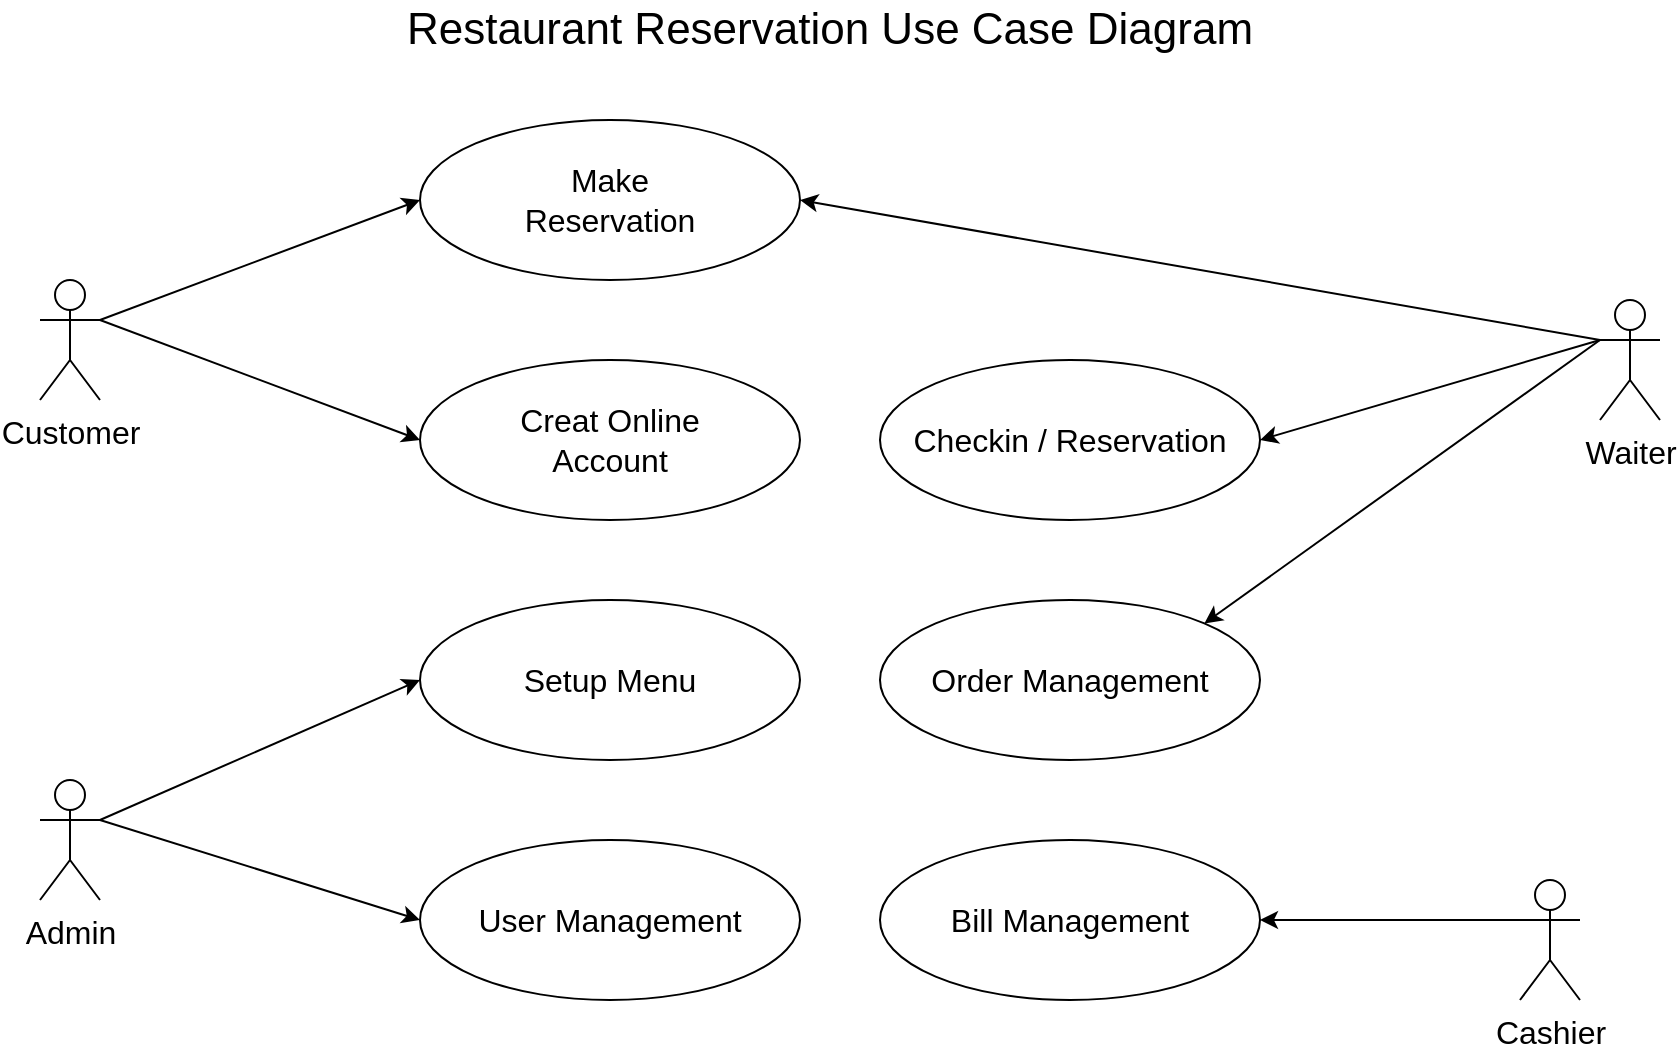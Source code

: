 <mxfile version="20.8.16" type="device"><diagram name="Page-1" id="G5EX8Vy-Cbu-R1nyykUL"><mxGraphModel dx="2303" dy="1405" grid="1" gridSize="10" guides="1" tooltips="1" connect="1" arrows="1" fold="1" page="1" pageScale="1" pageWidth="3300" pageHeight="4681" background="#FFFFFF" math="0" shadow="0"><root><mxCell id="0"/><mxCell id="1" parent="0"/><mxCell id="goD7f1i-W1BPPLskCMS5-44" value="&lt;font style=&quot;font-size: 16px;&quot;&gt;Creat Online&lt;br style=&quot;border-color: var(--border-color);&quot;&gt;Account&lt;/font&gt;" style="ellipse;whiteSpace=wrap;html=1;" vertex="1" parent="1"><mxGeometry x="280" y="270" width="190" height="80" as="geometry"/></mxCell><mxCell id="goD7f1i-W1BPPLskCMS5-45" value="&lt;font style=&quot;font-size: 16px;&quot;&gt;Make&lt;br style=&quot;border-color: var(--border-color);&quot;&gt;Reservation&lt;/font&gt;" style="ellipse;whiteSpace=wrap;html=1;" vertex="1" parent="1"><mxGeometry x="280" y="150" width="190" height="80" as="geometry"/></mxCell><mxCell id="goD7f1i-W1BPPLskCMS5-46" value="&lt;span style=&quot;font-size: 16px;&quot;&gt;Setup Menu&lt;/span&gt;" style="ellipse;whiteSpace=wrap;html=1;" vertex="1" parent="1"><mxGeometry x="280" y="390" width="190" height="80" as="geometry"/></mxCell><mxCell id="goD7f1i-W1BPPLskCMS5-47" value="&lt;span style=&quot;font-size: 16px;&quot;&gt;User Management&lt;/span&gt;" style="ellipse;whiteSpace=wrap;html=1;" vertex="1" parent="1"><mxGeometry x="280" y="510" width="190" height="80" as="geometry"/></mxCell><mxCell id="goD7f1i-W1BPPLskCMS5-48" value="&lt;span style=&quot;font-size: 16px;&quot;&gt;Order Management&lt;/span&gt;" style="ellipse;whiteSpace=wrap;html=1;" vertex="1" parent="1"><mxGeometry x="510" y="390" width="190" height="80" as="geometry"/></mxCell><mxCell id="goD7f1i-W1BPPLskCMS5-49" value="&lt;span style=&quot;font-size: 16px;&quot;&gt;Checkin / Reservation&lt;/span&gt;" style="ellipse;whiteSpace=wrap;html=1;" vertex="1" parent="1"><mxGeometry x="510" y="270" width="190" height="80" as="geometry"/></mxCell><mxCell id="goD7f1i-W1BPPLskCMS5-50" value="&lt;span style=&quot;font-size: 16px;&quot;&gt;Bill Management&lt;/span&gt;" style="ellipse;whiteSpace=wrap;html=1;" vertex="1" parent="1"><mxGeometry x="510" y="510" width="190" height="80" as="geometry"/></mxCell><mxCell id="goD7f1i-W1BPPLskCMS5-52" value="Admin" style="shape=umlActor;verticalLabelPosition=bottom;verticalAlign=top;html=1;fontSize=16;" vertex="1" parent="1"><mxGeometry x="90" y="480" width="30" height="60" as="geometry"/></mxCell><mxCell id="goD7f1i-W1BPPLskCMS5-53" value="" style="endArrow=classic;html=1;rounded=0;fontSize=16;entryX=0;entryY=0.5;entryDx=0;entryDy=0;exitX=1;exitY=0.333;exitDx=0;exitDy=0;exitPerimeter=0;" edge="1" parent="1" source="goD7f1i-W1BPPLskCMS5-52" target="goD7f1i-W1BPPLskCMS5-46"><mxGeometry width="50" height="50" relative="1" as="geometry"><mxPoint x="100" y="500" as="sourcePoint"/><mxPoint x="760" y="360" as="targetPoint"/></mxGeometry></mxCell><mxCell id="goD7f1i-W1BPPLskCMS5-56" value="" style="endArrow=classic;html=1;rounded=0;fontSize=16;entryX=0;entryY=0.5;entryDx=0;entryDy=0;exitX=1;exitY=0.333;exitDx=0;exitDy=0;exitPerimeter=0;" edge="1" parent="1" source="goD7f1i-W1BPPLskCMS5-52" target="goD7f1i-W1BPPLskCMS5-47"><mxGeometry width="50" height="50" relative="1" as="geometry"><mxPoint x="110" y="480" as="sourcePoint"/><mxPoint x="280" y="440" as="targetPoint"/></mxGeometry></mxCell><mxCell id="goD7f1i-W1BPPLskCMS5-57" value="Customer" style="shape=umlActor;verticalLabelPosition=bottom;verticalAlign=top;html=1;fontSize=16;" vertex="1" parent="1"><mxGeometry x="90" y="230" width="30" height="60" as="geometry"/></mxCell><mxCell id="goD7f1i-W1BPPLskCMS5-64" value="" style="endArrow=classic;html=1;rounded=0;fontSize=16;entryX=0;entryY=0.5;entryDx=0;entryDy=0;exitX=1;exitY=0.333;exitDx=0;exitDy=0;exitPerimeter=0;" edge="1" parent="1" source="goD7f1i-W1BPPLskCMS5-57" target="goD7f1i-W1BPPLskCMS5-45"><mxGeometry width="50" height="50" relative="1" as="geometry"><mxPoint x="110" y="270" as="sourcePoint"/><mxPoint x="300" y="340" as="targetPoint"/></mxGeometry></mxCell><mxCell id="goD7f1i-W1BPPLskCMS5-65" value="" style="endArrow=classic;html=1;rounded=0;fontSize=16;entryX=0;entryY=0.5;entryDx=0;entryDy=0;exitX=1;exitY=0.333;exitDx=0;exitDy=0;exitPerimeter=0;" edge="1" parent="1" source="goD7f1i-W1BPPLskCMS5-57" target="goD7f1i-W1BPPLskCMS5-44"><mxGeometry width="50" height="50" relative="1" as="geometry"><mxPoint x="110" y="260" as="sourcePoint"/><mxPoint x="290" y="320" as="targetPoint"/></mxGeometry></mxCell><mxCell id="goD7f1i-W1BPPLskCMS5-66" value="Waiter" style="shape=umlActor;verticalLabelPosition=bottom;verticalAlign=top;html=1;fontSize=16;" vertex="1" parent="1"><mxGeometry x="870" y="240" width="30" height="60" as="geometry"/></mxCell><mxCell id="goD7f1i-W1BPPLskCMS5-67" value="" style="endArrow=classic;html=1;rounded=0;fontSize=16;entryX=1;entryY=0.5;entryDx=0;entryDy=0;exitX=0;exitY=0.333;exitDx=0;exitDy=0;exitPerimeter=0;" edge="1" parent="1" source="goD7f1i-W1BPPLskCMS5-66" target="goD7f1i-W1BPPLskCMS5-45"><mxGeometry width="50" height="50" relative="1" as="geometry"><mxPoint x="120" y="270" as="sourcePoint"/><mxPoint x="290" y="200" as="targetPoint"/></mxGeometry></mxCell><mxCell id="goD7f1i-W1BPPLskCMS5-68" value="" style="endArrow=classic;html=1;rounded=0;fontSize=16;entryX=1;entryY=0.5;entryDx=0;entryDy=0;exitX=0;exitY=0.333;exitDx=0;exitDy=0;exitPerimeter=0;" edge="1" parent="1" source="goD7f1i-W1BPPLskCMS5-66" target="goD7f1i-W1BPPLskCMS5-49"><mxGeometry width="50" height="50" relative="1" as="geometry"><mxPoint x="850" y="210" as="sourcePoint"/><mxPoint x="480" y="200" as="targetPoint"/></mxGeometry></mxCell><mxCell id="goD7f1i-W1BPPLskCMS5-70" value="" style="endArrow=classic;html=1;rounded=0;fontSize=16;entryX=1;entryY=0;entryDx=0;entryDy=0;exitX=0;exitY=0.333;exitDx=0;exitDy=0;exitPerimeter=0;" edge="1" parent="1" source="goD7f1i-W1BPPLskCMS5-66" target="goD7f1i-W1BPPLskCMS5-48"><mxGeometry width="50" height="50" relative="1" as="geometry"><mxPoint x="870" y="230" as="sourcePoint"/><mxPoint x="716.861" y="291.584" as="targetPoint"/></mxGeometry></mxCell><mxCell id="goD7f1i-W1BPPLskCMS5-71" value="Cashier" style="shape=umlActor;verticalLabelPosition=bottom;verticalAlign=top;html=1;fontSize=16;" vertex="1" parent="1"><mxGeometry x="830" y="530" width="30" height="60" as="geometry"/></mxCell><mxCell id="goD7f1i-W1BPPLskCMS5-72" value="" style="endArrow=classic;html=1;rounded=0;fontSize=16;entryX=1;entryY=0.5;entryDx=0;entryDy=0;exitX=0;exitY=0.333;exitDx=0;exitDy=0;exitPerimeter=0;" edge="1" parent="1" source="goD7f1i-W1BPPLskCMS5-71" target="goD7f1i-W1BPPLskCMS5-50"><mxGeometry width="50" height="50" relative="1" as="geometry"><mxPoint x="880" y="270" as="sourcePoint"/><mxPoint x="691.861" y="411.584" as="targetPoint"/></mxGeometry></mxCell><mxCell id="goD7f1i-W1BPPLskCMS5-74" value="&lt;font style=&quot;font-size: 22px;&quot;&gt;Restaurant Reservation Use Case Diagram&lt;/font&gt;" style="text;html=1;strokeColor=none;fillColor=none;align=center;verticalAlign=middle;whiteSpace=wrap;rounded=0;fontSize=16;" vertex="1" parent="1"><mxGeometry x="80" y="90" width="810" height="30" as="geometry"/></mxCell></root></mxGraphModel></diagram></mxfile>